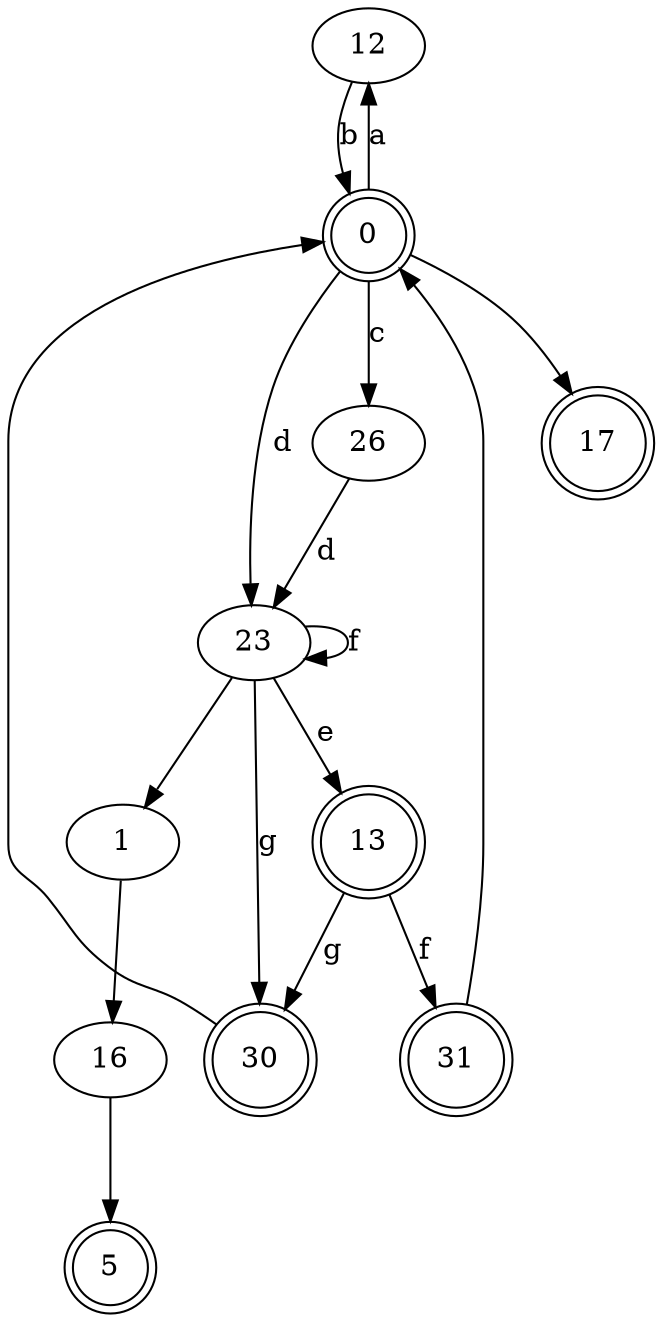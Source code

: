 digraph test {
	12;
	17 [shape=doublecircle];
	5 [shape=doublecircle];
	30 [shape=doublecircle];
	31 [shape=doublecircle];
	13 [shape=doublecircle];
	0 [shape=doublecircle];
	23;
	16;
	1;
	26;
	0 -> 12 [label="a"];
	12 -> 0 [label="b"];
	0 -> 26 [label="c"];
	26 -> 23 [label="d"];
	23 -> 13 [label="e"];
	13 -> 31 [label="f"];
	13 -> 30 [label="g"];
	23 -> 23 [label="f"];
	23 -> 30 [label="g"];
	0 -> 23 [label="d"];
	23 -> 1 [label=" "];
	1 -> 16 [label=" "];
	16 -> 5 [label=" "];
	30 -> 0 [label=" "];
	0 -> 17 [label=" "];
	31 -> 0 [label=" "];
}